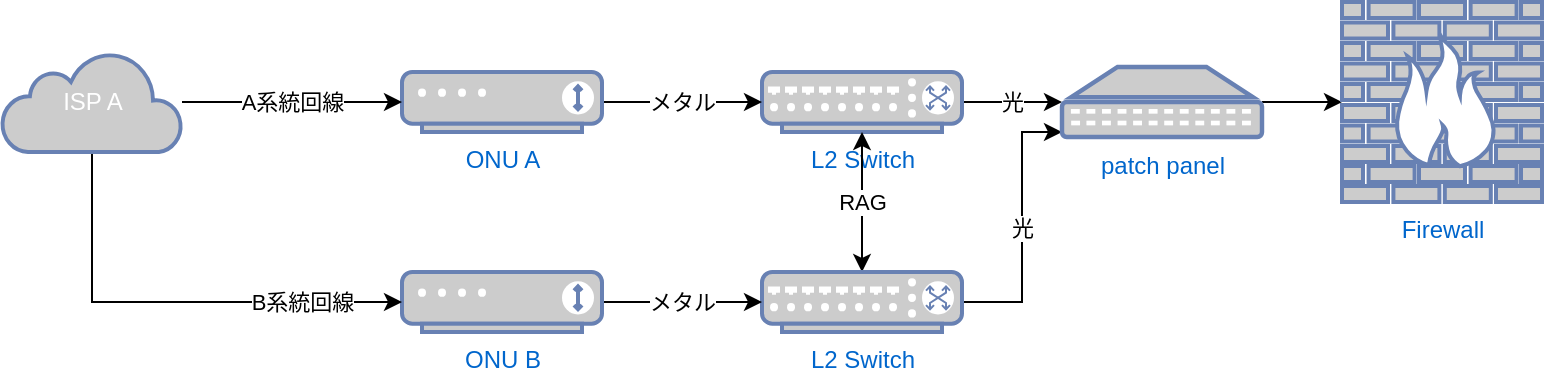 <mxfile version="14.6.1" type="github">
  <diagram id="7wLTs8ti_w2qS4k10klG" name="Page-1">
    <mxGraphModel dx="383" dy="265" grid="1" gridSize="10" guides="1" tooltips="1" connect="1" arrows="1" fold="1" page="1" pageScale="1" pageWidth="827" pageHeight="1169" math="0" shadow="0">
      <root>
        <mxCell id="0" />
        <mxCell id="1" parent="0" />
        <mxCell id="5V7owRSj-AME9JgfiHuK-16" value="光" style="edgeStyle=orthogonalEdgeStyle;rounded=0;orthogonalLoop=1;jettySize=auto;html=1;startArrow=none;startFill=0;" edge="1" parent="1" source="5V7owRSj-AME9JgfiHuK-1" target="5V7owRSj-AME9JgfiHuK-15">
          <mxGeometry relative="1" as="geometry" />
        </mxCell>
        <mxCell id="5V7owRSj-AME9JgfiHuK-1" value="L2 Switch" style="fontColor=#0066CC;verticalAlign=top;verticalLabelPosition=bottom;labelPosition=center;align=center;html=1;outlineConnect=0;fillColor=#CCCCCC;strokeColor=#6881B3;gradientColor=none;gradientDirection=north;strokeWidth=2;shape=mxgraph.networks.switch;" vertex="1" parent="1">
          <mxGeometry x="420" y="130" width="100" height="30" as="geometry" />
        </mxCell>
        <mxCell id="5V7owRSj-AME9JgfiHuK-12" value="RAG" style="edgeStyle=orthogonalEdgeStyle;rounded=0;orthogonalLoop=1;jettySize=auto;html=1;startArrow=classic;startFill=1;" edge="1" parent="1" source="5V7owRSj-AME9JgfiHuK-2">
          <mxGeometry relative="1" as="geometry">
            <mxPoint x="470" y="160" as="targetPoint" />
            <Array as="points">
              <mxPoint x="470" y="180" />
              <mxPoint x="470" y="180" />
            </Array>
          </mxGeometry>
        </mxCell>
        <mxCell id="5V7owRSj-AME9JgfiHuK-17" value="光" style="edgeStyle=orthogonalEdgeStyle;rounded=0;orthogonalLoop=1;jettySize=auto;html=1;startArrow=none;startFill=0;" edge="1" parent="1" source="5V7owRSj-AME9JgfiHuK-2" target="5V7owRSj-AME9JgfiHuK-15">
          <mxGeometry relative="1" as="geometry">
            <Array as="points">
              <mxPoint x="550" y="245" />
              <mxPoint x="550" y="160" />
            </Array>
          </mxGeometry>
        </mxCell>
        <mxCell id="5V7owRSj-AME9JgfiHuK-2" value="L2 Switch" style="fontColor=#0066CC;verticalAlign=top;verticalLabelPosition=bottom;labelPosition=center;align=center;html=1;outlineConnect=0;fillColor=#CCCCCC;strokeColor=#6881B3;gradientColor=none;gradientDirection=north;strokeWidth=2;shape=mxgraph.networks.switch;" vertex="1" parent="1">
          <mxGeometry x="420" y="230" width="100" height="30" as="geometry" />
        </mxCell>
        <mxCell id="5V7owRSj-AME9JgfiHuK-10" value="メタル" style="edgeStyle=orthogonalEdgeStyle;rounded=0;orthogonalLoop=1;jettySize=auto;html=1;" edge="1" parent="1" source="5V7owRSj-AME9JgfiHuK-4" target="5V7owRSj-AME9JgfiHuK-1">
          <mxGeometry relative="1" as="geometry" />
        </mxCell>
        <mxCell id="5V7owRSj-AME9JgfiHuK-4" value="ONU A" style="fontColor=#0066CC;verticalAlign=top;verticalLabelPosition=bottom;labelPosition=center;align=center;html=1;outlineConnect=0;fillColor=#CCCCCC;strokeColor=#6881B3;gradientColor=none;gradientDirection=north;strokeWidth=2;shape=mxgraph.networks.modem;" vertex="1" parent="1">
          <mxGeometry x="240" y="130" width="100" height="30" as="geometry" />
        </mxCell>
        <mxCell id="5V7owRSj-AME9JgfiHuK-11" value="メタル" style="edgeStyle=orthogonalEdgeStyle;rounded=0;orthogonalLoop=1;jettySize=auto;html=1;" edge="1" parent="1" source="5V7owRSj-AME9JgfiHuK-5" target="5V7owRSj-AME9JgfiHuK-2">
          <mxGeometry relative="1" as="geometry" />
        </mxCell>
        <mxCell id="5V7owRSj-AME9JgfiHuK-5" value="ONU B" style="fontColor=#0066CC;verticalAlign=top;verticalLabelPosition=bottom;labelPosition=center;align=center;html=1;outlineConnect=0;fillColor=#CCCCCC;strokeColor=#6881B3;gradientColor=none;gradientDirection=north;strokeWidth=2;shape=mxgraph.networks.modem;" vertex="1" parent="1">
          <mxGeometry x="240" y="230" width="100" height="30" as="geometry" />
        </mxCell>
        <mxCell id="5V7owRSj-AME9JgfiHuK-7" value="A系統回線" style="edgeStyle=orthogonalEdgeStyle;rounded=0;orthogonalLoop=1;jettySize=auto;html=1;" edge="1" parent="1" source="5V7owRSj-AME9JgfiHuK-6" target="5V7owRSj-AME9JgfiHuK-4">
          <mxGeometry relative="1" as="geometry" />
        </mxCell>
        <mxCell id="5V7owRSj-AME9JgfiHuK-13" value="B系統回線" style="edgeStyle=orthogonalEdgeStyle;rounded=0;orthogonalLoop=1;jettySize=auto;html=1;startArrow=none;startFill=0;" edge="1" parent="1" source="5V7owRSj-AME9JgfiHuK-6" target="5V7owRSj-AME9JgfiHuK-5">
          <mxGeometry x="0.565" relative="1" as="geometry">
            <Array as="points">
              <mxPoint x="85" y="245" />
            </Array>
            <mxPoint as="offset" />
          </mxGeometry>
        </mxCell>
        <mxCell id="5V7owRSj-AME9JgfiHuK-6" value="ISP A" style="html=1;outlineConnect=0;fillColor=#CCCCCC;strokeColor=#6881B3;gradientColor=none;gradientDirection=north;strokeWidth=2;shape=mxgraph.networks.cloud;fontColor=#ffffff;" vertex="1" parent="1">
          <mxGeometry x="40" y="120" width="90" height="50" as="geometry" />
        </mxCell>
        <mxCell id="5V7owRSj-AME9JgfiHuK-19" style="edgeStyle=orthogonalEdgeStyle;rounded=0;orthogonalLoop=1;jettySize=auto;html=1;startArrow=none;startFill=0;" edge="1" parent="1" source="5V7owRSj-AME9JgfiHuK-15" target="5V7owRSj-AME9JgfiHuK-18">
          <mxGeometry relative="1" as="geometry" />
        </mxCell>
        <mxCell id="5V7owRSj-AME9JgfiHuK-15" value="patch panel" style="fontColor=#0066CC;verticalAlign=top;verticalLabelPosition=bottom;labelPosition=center;align=center;html=1;outlineConnect=0;fillColor=#CCCCCC;strokeColor=#6881B3;gradientColor=none;gradientDirection=north;strokeWidth=2;shape=mxgraph.networks.patch_panel;" vertex="1" parent="1">
          <mxGeometry x="570" y="127.5" width="100" height="35" as="geometry" />
        </mxCell>
        <mxCell id="5V7owRSj-AME9JgfiHuK-18" value="Firewall" style="fontColor=#0066CC;verticalAlign=top;verticalLabelPosition=bottom;labelPosition=center;align=center;html=1;outlineConnect=0;fillColor=#CCCCCC;strokeColor=#6881B3;gradientColor=none;gradientDirection=north;strokeWidth=2;shape=mxgraph.networks.firewall;" vertex="1" parent="1">
          <mxGeometry x="710" y="95" width="100" height="100" as="geometry" />
        </mxCell>
      </root>
    </mxGraphModel>
  </diagram>
</mxfile>
